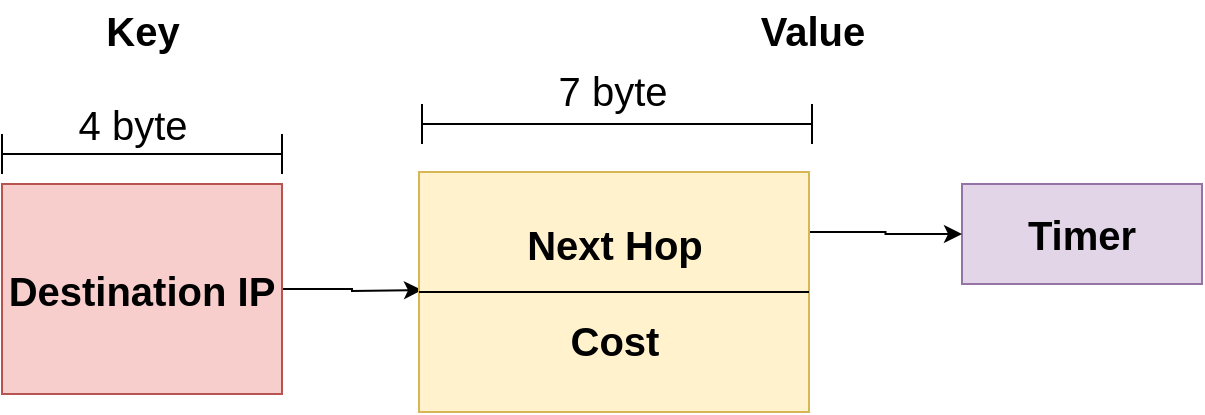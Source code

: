 <mxfile version="14.9.2" type="device"><diagram id="eRYonqHL9b5hYBSjvAid" name="Page-1"><mxGraphModel dx="1422" dy="793" grid="1" gridSize="10" guides="1" tooltips="1" connect="1" arrows="1" fold="1" page="1" pageScale="1" pageWidth="850" pageHeight="1100" math="0" shadow="0"><root><mxCell id="0"/><mxCell id="1" parent="0"/><mxCell id="a4VlZ6nPSZ7E529Za_6f-4" style="edgeStyle=orthogonalEdgeStyle;rounded=0;orthogonalLoop=1;jettySize=auto;html=1;exitX=1;exitY=0.5;exitDx=0;exitDy=0;" edge="1" parent="1" source="NFPs95WyEAO5oa2GCpYP-179"><mxGeometry relative="1" as="geometry"><mxPoint x="350" y="208" as="targetPoint"/></mxGeometry></mxCell><mxCell id="NFPs95WyEAO5oa2GCpYP-179" value="Destination IP" style="rounded=0;whiteSpace=wrap;html=1;fontSize=20;fillColor=#f8cecc;strokeColor=#b85450;fontStyle=1" parent="1" vertex="1"><mxGeometry x="140" y="155" width="140" height="105" as="geometry"/></mxCell><mxCell id="NFPs95WyEAO5oa2GCpYP-182" value="Timer" style="rounded=0;whiteSpace=wrap;html=1;fontSize=20;fillColor=#e1d5e7;strokeColor=#9673a6;fontStyle=1" parent="1" vertex="1"><mxGeometry x="620" y="155" width="120" height="50" as="geometry"/></mxCell><mxCell id="NFPs95WyEAO5oa2GCpYP-183" value="" style="endArrow=none;html=1;fontSize=20;" parent="1" edge="1"><mxGeometry width="50" height="50" relative="1" as="geometry"><mxPoint x="140" y="140" as="sourcePoint"/><mxPoint x="280" y="140" as="targetPoint"/></mxGeometry></mxCell><mxCell id="NFPs95WyEAO5oa2GCpYP-185" value="" style="endArrow=none;html=1;fontSize=20;" parent="1" edge="1"><mxGeometry width="50" height="50" relative="1" as="geometry"><mxPoint x="280" y="150" as="sourcePoint"/><mxPoint x="280" y="130" as="targetPoint"/></mxGeometry></mxCell><mxCell id="NFPs95WyEAO5oa2GCpYP-186" value="4 byte" style="text;html=1;align=center;verticalAlign=middle;resizable=0;points=[];autosize=1;strokeColor=none;fontSize=20;" parent="1" vertex="1"><mxGeometry x="170" y="110" width="70" height="30" as="geometry"/></mxCell><mxCell id="a4VlZ6nPSZ7E529Za_6f-2" style="edgeStyle=orthogonalEdgeStyle;rounded=0;orthogonalLoop=1;jettySize=auto;html=1;exitX=1;exitY=0.25;exitDx=0;exitDy=0;entryX=0;entryY=0.5;entryDx=0;entryDy=0;" edge="1" parent="1" source="NFPs95WyEAO5oa2GCpYP-187" target="NFPs95WyEAO5oa2GCpYP-182"><mxGeometry relative="1" as="geometry"/></mxCell><object label="&lt;div&gt;&lt;br&gt;&lt;/div&gt;&lt;div&gt;Next Hop&lt;/div&gt;&lt;div&gt;&lt;br&gt;&lt;/div&gt;&lt;div&gt;Cost&lt;/div&gt;&lt;div&gt;&lt;br&gt;&lt;/div&gt;" data="" id="NFPs95WyEAO5oa2GCpYP-187"><mxCell style="rounded=0;whiteSpace=wrap;html=1;fontSize=20;fillColor=#fff2cc;strokeColor=#d6b656;fontStyle=1" parent="1" vertex="1"><mxGeometry x="348.5" y="149" width="195" height="120" as="geometry"/></mxCell></object><mxCell id="NFPs95WyEAO5oa2GCpYP-188" value="Key" style="text;html=1;align=center;verticalAlign=middle;resizable=0;points=[];autosize=1;strokeColor=none;fontSize=20;fontStyle=1" parent="1" vertex="1"><mxGeometry x="185" y="63" width="50" height="30" as="geometry"/></mxCell><mxCell id="NFPs95WyEAO5oa2GCpYP-189" value="Value" style="text;html=1;align=center;verticalAlign=middle;resizable=0;points=[];autosize=1;strokeColor=none;fontSize=20;fontStyle=1" parent="1" vertex="1"><mxGeometry x="510" y="63" width="70" height="30" as="geometry"/></mxCell><mxCell id="NFPs95WyEAO5oa2GCpYP-190" value="7 byte" style="text;html=1;align=center;verticalAlign=middle;resizable=0;points=[];autosize=1;strokeColor=none;fontSize=20;" parent="1" vertex="1"><mxGeometry x="410" y="93" width="70" height="30" as="geometry"/></mxCell><mxCell id="NFPs95WyEAO5oa2GCpYP-195" value="" style="endArrow=none;html=1;fontSize=20;" parent="1" edge="1"><mxGeometry width="50" height="50" relative="1" as="geometry"><mxPoint x="350" y="125" as="sourcePoint"/><mxPoint x="545" y="125" as="targetPoint"/></mxGeometry></mxCell><mxCell id="NFPs95WyEAO5oa2GCpYP-196" value="" style="endArrow=none;html=1;fontSize=20;" parent="1" edge="1"><mxGeometry width="50" height="50" relative="1" as="geometry"><mxPoint x="350" y="135" as="sourcePoint"/><mxPoint x="350" y="115" as="targetPoint"/></mxGeometry></mxCell><mxCell id="NFPs95WyEAO5oa2GCpYP-197" value="" style="endArrow=none;html=1;fontSize=20;" parent="1" edge="1"><mxGeometry width="50" height="50" relative="1" as="geometry"><mxPoint x="545" y="135" as="sourcePoint"/><mxPoint x="545" y="115" as="targetPoint"/></mxGeometry></mxCell><mxCell id="a4VlZ6nPSZ7E529Za_6f-1" value="" style="endArrow=none;html=1;entryX=1;entryY=0.5;entryDx=0;entryDy=0;exitX=0;exitY=0.5;exitDx=0;exitDy=0;" edge="1" parent="1" source="NFPs95WyEAO5oa2GCpYP-187" target="NFPs95WyEAO5oa2GCpYP-187"><mxGeometry width="50" height="50" relative="1" as="geometry"><mxPoint x="400" y="430" as="sourcePoint"/><mxPoint x="450" y="380" as="targetPoint"/></mxGeometry></mxCell><mxCell id="a4VlZ6nPSZ7E529Za_6f-3" value="" style="endArrow=none;html=1;fontSize=20;" edge="1" parent="1"><mxGeometry width="50" height="50" relative="1" as="geometry"><mxPoint x="140" y="150" as="sourcePoint"/><mxPoint x="140" y="130" as="targetPoint"/></mxGeometry></mxCell></root></mxGraphModel></diagram></mxfile>